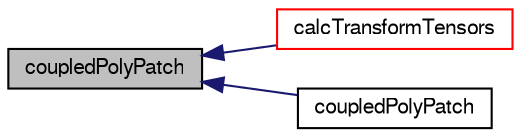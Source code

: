 digraph "coupledPolyPatch"
{
  bgcolor="transparent";
  edge [fontname="FreeSans",fontsize="10",labelfontname="FreeSans",labelfontsize="10"];
  node [fontname="FreeSans",fontsize="10",shape=record];
  rankdir="LR";
  Node1 [label="coupledPolyPatch",height=0.2,width=0.4,color="black", fillcolor="grey75", style="filled", fontcolor="black"];
  Node1 -> Node2 [dir="back",color="midnightblue",fontsize="10",style="solid",fontname="FreeSans"];
  Node2 [label="calcTransformTensors",height=0.2,width=0.4,color="red",URL="$a27426.html#a9d4253385a22a2eef36016591dcd52cd",tooltip="Calculate the transformation tensors. "];
  Node1 -> Node8 [dir="back",color="midnightblue",fontsize="10",style="solid",fontname="FreeSans"];
  Node8 [label="coupledPolyPatch",height=0.2,width=0.4,color="black",URL="$a27426.html#aee25e464129e9c265b5cf61e2154b78c",tooltip="Construct from dictionary. "];
}
